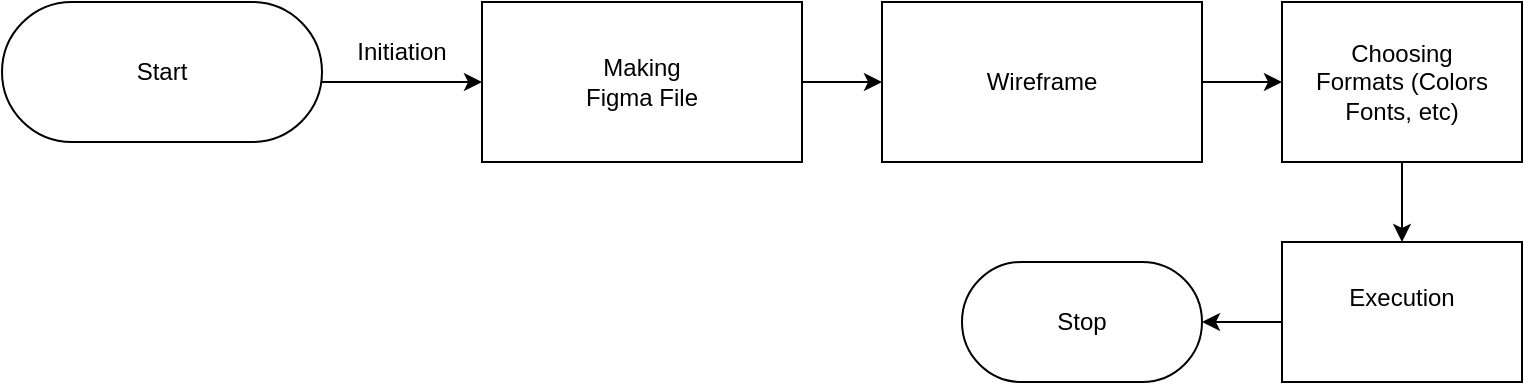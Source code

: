 <mxfile version="24.7.7">
  <diagram name="Page-1" id="vBQggzv48BUhwU4tKI88">
    <mxGraphModel dx="882" dy="458" grid="1" gridSize="10" guides="1" tooltips="1" connect="1" arrows="1" fold="1" page="1" pageScale="1" pageWidth="850" pageHeight="1100" math="0" shadow="0">
      <root>
        <mxCell id="0" />
        <mxCell id="1" parent="0" />
        <mxCell id="em4FEMl2CuiqJ_QPtYF1-1" value="" style="rounded=1;whiteSpace=wrap;html=1;arcSize=50;strokeColor=default;" vertex="1" parent="1">
          <mxGeometry x="40" y="40" width="160" height="70" as="geometry" />
        </mxCell>
        <mxCell id="em4FEMl2CuiqJ_QPtYF1-2" value="Start" style="text;strokeColor=none;align=center;fillColor=none;html=1;verticalAlign=middle;whiteSpace=wrap;rounded=0;" vertex="1" parent="1">
          <mxGeometry x="90" y="60" width="60" height="30" as="geometry" />
        </mxCell>
        <mxCell id="em4FEMl2CuiqJ_QPtYF1-3" value="" style="rounded=0;whiteSpace=wrap;html=1;" vertex="1" parent="1">
          <mxGeometry x="280" y="40" width="160" height="80" as="geometry" />
        </mxCell>
        <mxCell id="em4FEMl2CuiqJ_QPtYF1-4" value="Making Figma File" style="text;strokeColor=none;align=center;fillColor=none;html=1;verticalAlign=middle;whiteSpace=wrap;rounded=0;" vertex="1" parent="1">
          <mxGeometry x="330" y="65" width="60" height="30" as="geometry" />
        </mxCell>
        <mxCell id="em4FEMl2CuiqJ_QPtYF1-5" value="" style="rounded=0;whiteSpace=wrap;html=1;" vertex="1" parent="1">
          <mxGeometry x="480" y="40" width="160" height="80" as="geometry" />
        </mxCell>
        <mxCell id="em4FEMl2CuiqJ_QPtYF1-7" value="" style="endArrow=classic;html=1;rounded=0;entryX=0;entryY=0.5;entryDx=0;entryDy=0;" edge="1" parent="1" target="em4FEMl2CuiqJ_QPtYF1-5">
          <mxGeometry width="50" height="50" relative="1" as="geometry">
            <mxPoint x="440" y="80" as="sourcePoint" />
            <mxPoint x="450" y="30" as="targetPoint" />
          </mxGeometry>
        </mxCell>
        <mxCell id="em4FEMl2CuiqJ_QPtYF1-9" value="" style="endArrow=classic;html=1;rounded=0;entryX=0;entryY=0.5;entryDx=0;entryDy=0;" edge="1" parent="1" target="em4FEMl2CuiqJ_QPtYF1-3">
          <mxGeometry width="50" height="50" relative="1" as="geometry">
            <mxPoint x="200" y="80" as="sourcePoint" />
            <mxPoint x="250" y="30" as="targetPoint" />
          </mxGeometry>
        </mxCell>
        <mxCell id="em4FEMl2CuiqJ_QPtYF1-10" value="" style="rounded=0;whiteSpace=wrap;html=1;" vertex="1" parent="1">
          <mxGeometry x="680" y="40" width="120" height="80" as="geometry" />
        </mxCell>
        <mxCell id="em4FEMl2CuiqJ_QPtYF1-12" value="" style="endArrow=classic;html=1;rounded=0;entryX=0;entryY=0.5;entryDx=0;entryDy=0;" edge="1" parent="1" target="em4FEMl2CuiqJ_QPtYF1-10">
          <mxGeometry width="50" height="50" relative="1" as="geometry">
            <mxPoint x="640" y="80" as="sourcePoint" />
            <mxPoint x="690" y="30" as="targetPoint" />
          </mxGeometry>
        </mxCell>
        <mxCell id="em4FEMl2CuiqJ_QPtYF1-13" value="" style="rounded=0;whiteSpace=wrap;html=1;" vertex="1" parent="1">
          <mxGeometry x="680" y="160" width="120" height="70" as="geometry" />
        </mxCell>
        <mxCell id="em4FEMl2CuiqJ_QPtYF1-14" value="Execution&lt;div&gt;&lt;br&gt;&lt;/div&gt;" style="text;strokeColor=none;align=center;fillColor=none;html=1;verticalAlign=middle;whiteSpace=wrap;rounded=0;" vertex="1" parent="1">
          <mxGeometry x="710" y="180" width="60" height="30" as="geometry" />
        </mxCell>
        <mxCell id="em4FEMl2CuiqJ_QPtYF1-15" value="" style="endArrow=classic;html=1;rounded=0;entryX=0.5;entryY=0;entryDx=0;entryDy=0;" edge="1" parent="1" target="em4FEMl2CuiqJ_QPtYF1-13">
          <mxGeometry width="50" height="50" relative="1" as="geometry">
            <mxPoint x="740" y="120" as="sourcePoint" />
            <mxPoint x="790" y="70" as="targetPoint" />
          </mxGeometry>
        </mxCell>
        <mxCell id="em4FEMl2CuiqJ_QPtYF1-22" value="" style="endArrow=classic;html=1;rounded=0;" edge="1" parent="1">
          <mxGeometry width="50" height="50" relative="1" as="geometry">
            <mxPoint x="680" y="200" as="sourcePoint" />
            <mxPoint x="640" y="200" as="targetPoint" />
          </mxGeometry>
        </mxCell>
        <mxCell id="em4FEMl2CuiqJ_QPtYF1-37" value="" style="rounded=1;whiteSpace=wrap;html=1;arcSize=50;" vertex="1" parent="1">
          <mxGeometry x="520" y="170" width="120" height="60" as="geometry" />
        </mxCell>
        <mxCell id="em4FEMl2CuiqJ_QPtYF1-39" value="Stop" style="text;strokeColor=none;align=center;fillColor=none;html=1;verticalAlign=middle;whiteSpace=wrap;rounded=0;" vertex="1" parent="1">
          <mxGeometry x="550" y="185" width="60" height="30" as="geometry" />
        </mxCell>
        <mxCell id="em4FEMl2CuiqJ_QPtYF1-40" value="Wireframe" style="text;strokeColor=none;align=center;fillColor=none;html=1;verticalAlign=middle;whiteSpace=wrap;rounded=0;" vertex="1" parent="1">
          <mxGeometry x="530" y="65" width="60" height="30" as="geometry" />
        </mxCell>
        <mxCell id="em4FEMl2CuiqJ_QPtYF1-41" value="Choosing Formats (Colors Fonts, etc)" style="text;strokeColor=none;align=center;fillColor=none;html=1;verticalAlign=middle;whiteSpace=wrap;rounded=0;" vertex="1" parent="1">
          <mxGeometry x="690" y="65" width="100" height="30" as="geometry" />
        </mxCell>
        <mxCell id="em4FEMl2CuiqJ_QPtYF1-43" value="Initiation" style="text;strokeColor=none;align=center;fillColor=none;html=1;verticalAlign=middle;whiteSpace=wrap;rounded=0;" vertex="1" parent="1">
          <mxGeometry x="210" y="50" width="60" height="30" as="geometry" />
        </mxCell>
      </root>
    </mxGraphModel>
  </diagram>
</mxfile>
